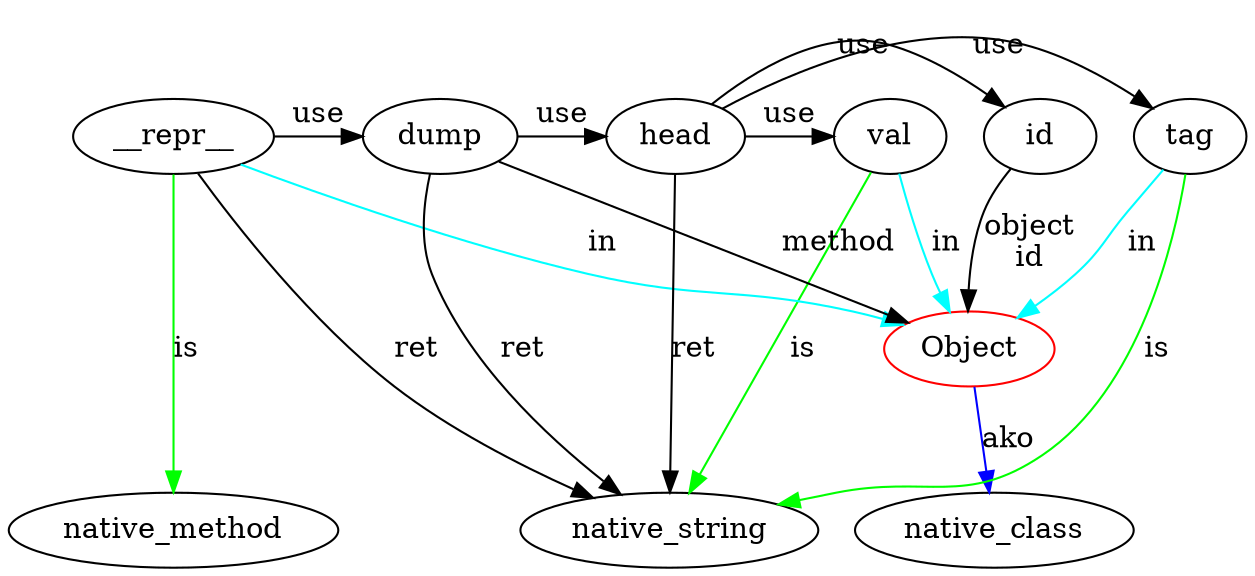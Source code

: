 digraph {
Object [color=red];
Object -> native_class [label=ako,color=blue];
tag -> Object [label=in,color=cyan];
tag -> native_string [label=is,color=green];
val -> native_string [label=is,color=green];
val -> Object [label=in,color=cyan];
__repr__ -> Object [label=in,color=cyan];
__repr__ -> native_method [label=is,color=green];
__repr__ -> native_string [label=ret];
{rank=same; native_class; native_method; native_string; }
__repr__ -> dump [label=use];
dump -> native_string [label=ret];
head -> native_string [label=ret];
dump -> head [label=use];
dump -> Object [label=method];
head -> tag [label=use];
head -> val [label=use];
head -> id  [label=use]; 
id -> Object [label="object\nid"];
{rank=same;tag;val;id;head;dump;__repr__};
}

